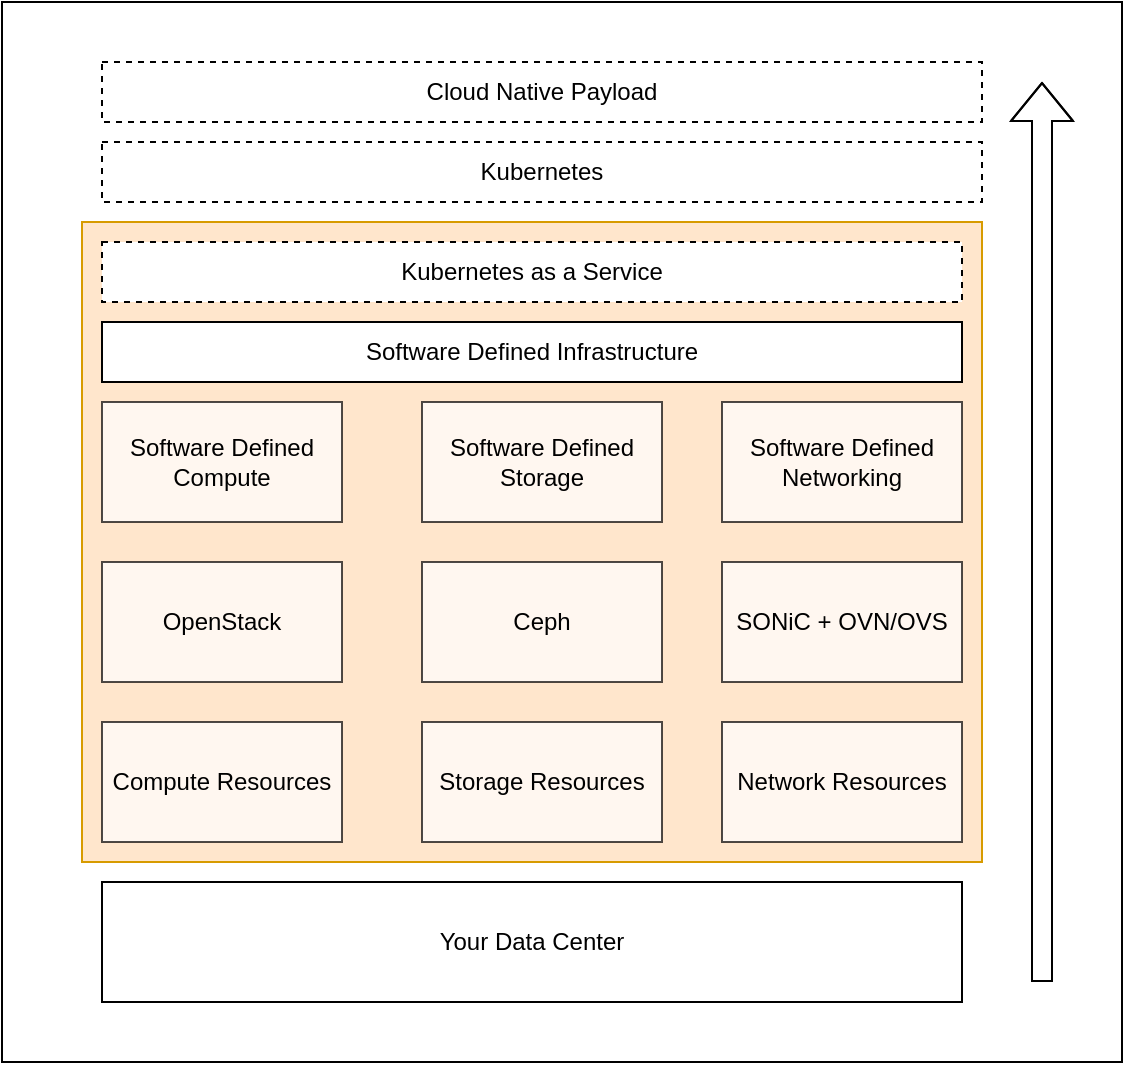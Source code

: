 <mxfile version="20.3.0" type="device"><diagram id="RZMcVXP51yjtQYFQbLi9" name="Seite-1"><mxGraphModel dx="1186" dy="847" grid="1" gridSize="10" guides="1" tooltips="1" connect="1" arrows="1" fold="1" page="1" pageScale="1" pageWidth="827" pageHeight="1169" math="0" shadow="0"><root><mxCell id="0"/><mxCell id="1" parent="0"/><mxCell id="9-TLKXrp18s853rdF0sZ-21" value="" style="rounded=0;whiteSpace=wrap;html=1;" vertex="1" parent="1"><mxGeometry x="110" y="160" width="560" height="530" as="geometry"/></mxCell><mxCell id="9-TLKXrp18s853rdF0sZ-11" value="" style="rounded=0;whiteSpace=wrap;html=1;fillColor=#ffe6cc;strokeColor=#d79b00;" vertex="1" parent="1"><mxGeometry x="150" y="270" width="450" height="320" as="geometry"/></mxCell><mxCell id="9-TLKXrp18s853rdF0sZ-19" value="" style="shape=image;verticalLabelPosition=bottom;labelBackgroundColor=default;verticalAlign=top;aspect=fixed;imageAspect=0;image=https://raw.githubusercontent.com/osism/logos/main/osism.png;" vertex="1" parent="1"><mxGeometry x="223.45" y="370" width="313.1" height="136.08" as="geometry"/></mxCell><mxCell id="9-TLKXrp18s853rdF0sZ-1" value="Compute Resources" style="rounded=0;whiteSpace=wrap;html=1;opacity=70;" vertex="1" parent="1"><mxGeometry x="160" y="520" width="120" height="60" as="geometry"/></mxCell><mxCell id="9-TLKXrp18s853rdF0sZ-2" value="Storage Resources" style="rounded=0;whiteSpace=wrap;html=1;opacity=70;" vertex="1" parent="1"><mxGeometry x="320" y="520" width="120" height="60" as="geometry"/></mxCell><mxCell id="9-TLKXrp18s853rdF0sZ-3" value="Network Resources" style="rounded=0;whiteSpace=wrap;html=1;opacity=70;" vertex="1" parent="1"><mxGeometry x="470" y="520" width="120" height="60" as="geometry"/></mxCell><mxCell id="9-TLKXrp18s853rdF0sZ-4" value="OpenStack" style="rounded=0;whiteSpace=wrap;html=1;opacity=70;" vertex="1" parent="1"><mxGeometry x="160" y="440" width="120" height="60" as="geometry"/></mxCell><mxCell id="9-TLKXrp18s853rdF0sZ-5" value="Ceph" style="rounded=0;whiteSpace=wrap;html=1;opacity=70;" vertex="1" parent="1"><mxGeometry x="320" y="440" width="120" height="60" as="geometry"/></mxCell><mxCell id="9-TLKXrp18s853rdF0sZ-6" value="SONiC + OVN/OVS" style="rounded=0;whiteSpace=wrap;html=1;opacity=70;" vertex="1" parent="1"><mxGeometry x="470" y="440" width="120" height="60" as="geometry"/></mxCell><mxCell id="9-TLKXrp18s853rdF0sZ-7" value="Software Defined Compute" style="rounded=0;whiteSpace=wrap;html=1;opacity=70;" vertex="1" parent="1"><mxGeometry x="160" y="360" width="120" height="60" as="geometry"/></mxCell><mxCell id="9-TLKXrp18s853rdF0sZ-8" value="Software Defined Storage" style="rounded=0;whiteSpace=wrap;html=1;opacity=70;" vertex="1" parent="1"><mxGeometry x="320" y="360" width="120" height="60" as="geometry"/></mxCell><mxCell id="9-TLKXrp18s853rdF0sZ-9" value="Software Defined Networking" style="rounded=0;whiteSpace=wrap;html=1;opacity=70;" vertex="1" parent="1"><mxGeometry x="470" y="360" width="120" height="60" as="geometry"/></mxCell><mxCell id="9-TLKXrp18s853rdF0sZ-10" value="Kubernetes as a Service" style="rounded=0;whiteSpace=wrap;html=1;dashed=1;" vertex="1" parent="1"><mxGeometry x="160" y="280" width="430" height="30" as="geometry"/></mxCell><mxCell id="9-TLKXrp18s853rdF0sZ-12" value="" style="shape=flexArrow;endArrow=classic;html=1;rounded=0;" edge="1" parent="1"><mxGeometry width="50" height="50" relative="1" as="geometry"><mxPoint x="630" y="650" as="sourcePoint"/><mxPoint x="630" y="200" as="targetPoint"/><Array as="points"><mxPoint x="630" y="430"/></Array></mxGeometry></mxCell><mxCell id="9-TLKXrp18s853rdF0sZ-13" value="Kubernetes" style="rounded=0;whiteSpace=wrap;html=1;dashed=1;" vertex="1" parent="1"><mxGeometry x="160" y="230" width="440" height="30" as="geometry"/></mxCell><mxCell id="9-TLKXrp18s853rdF0sZ-14" value="Cloud Native Payload" style="rounded=0;whiteSpace=wrap;html=1;dashed=1;" vertex="1" parent="1"><mxGeometry x="160" y="190" width="440" height="30" as="geometry"/></mxCell><mxCell id="9-TLKXrp18s853rdF0sZ-15" value="Your Data Center" style="rounded=0;whiteSpace=wrap;html=1;" vertex="1" parent="1"><mxGeometry x="160" y="600" width="430" height="60" as="geometry"/></mxCell><mxCell id="9-TLKXrp18s853rdF0sZ-20" value="Software Defined Infrastructure" style="rounded=0;whiteSpace=wrap;html=1;" vertex="1" parent="1"><mxGeometry x="160" y="320" width="430" height="30" as="geometry"/></mxCell></root></mxGraphModel></diagram></mxfile>